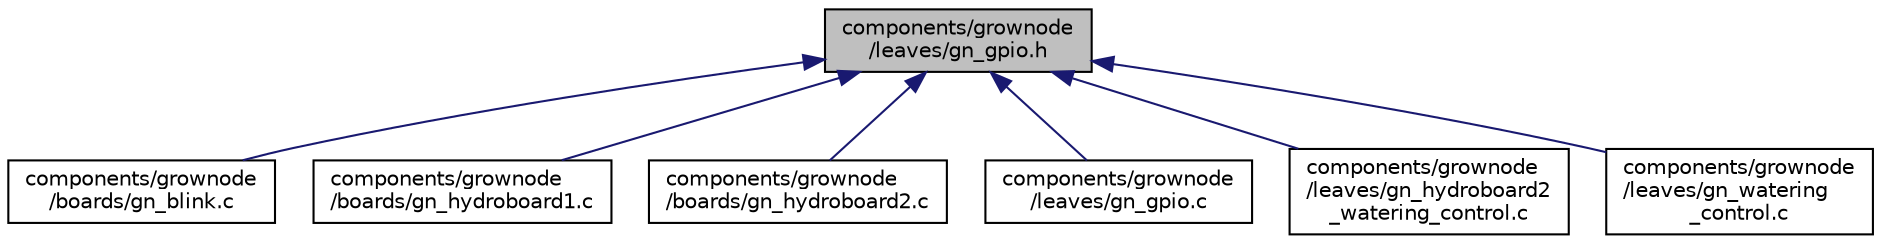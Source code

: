digraph "components/grownode/leaves/gn_gpio.h"
{
 // LATEX_PDF_SIZE
  edge [fontname="Helvetica",fontsize="10",labelfontname="Helvetica",labelfontsize="10"];
  node [fontname="Helvetica",fontsize="10",shape=record];
  Node1 [label="components/grownode\l/leaves/gn_gpio.h",height=0.2,width=0.4,color="black", fillcolor="grey75", style="filled", fontcolor="black",tooltip=" "];
  Node1 -> Node2 [dir="back",color="midnightblue",fontsize="10",style="solid",fontname="Helvetica"];
  Node2 [label="components/grownode\l/boards/gn_blink.c",height=0.2,width=0.4,color="black", fillcolor="white", style="filled",URL="$gn__blink_8c.html",tooltip=" "];
  Node1 -> Node3 [dir="back",color="midnightblue",fontsize="10",style="solid",fontname="Helvetica"];
  Node3 [label="components/grownode\l/boards/gn_hydroboard1.c",height=0.2,width=0.4,color="black", fillcolor="white", style="filled",URL="$gn__hydroboard1_8c.html",tooltip=" "];
  Node1 -> Node4 [dir="back",color="midnightblue",fontsize="10",style="solid",fontname="Helvetica"];
  Node4 [label="components/grownode\l/boards/gn_hydroboard2.c",height=0.2,width=0.4,color="black", fillcolor="white", style="filled",URL="$gn__hydroboard2_8c.html",tooltip=" "];
  Node1 -> Node5 [dir="back",color="midnightblue",fontsize="10",style="solid",fontname="Helvetica"];
  Node5 [label="components/grownode\l/leaves/gn_gpio.c",height=0.2,width=0.4,color="black", fillcolor="white", style="filled",URL="$gn__gpio_8c.html",tooltip=" "];
  Node1 -> Node6 [dir="back",color="midnightblue",fontsize="10",style="solid",fontname="Helvetica"];
  Node6 [label="components/grownode\l/leaves/gn_hydroboard2\l_watering_control.c",height=0.2,width=0.4,color="black", fillcolor="white", style="filled",URL="$gn__hydroboard2__watering__control_8c.html",tooltip=" "];
  Node1 -> Node7 [dir="back",color="midnightblue",fontsize="10",style="solid",fontname="Helvetica"];
  Node7 [label="components/grownode\l/leaves/gn_watering\l_control.c",height=0.2,width=0.4,color="black", fillcolor="white", style="filled",URL="$gn__watering__control_8c.html",tooltip=" "];
}
